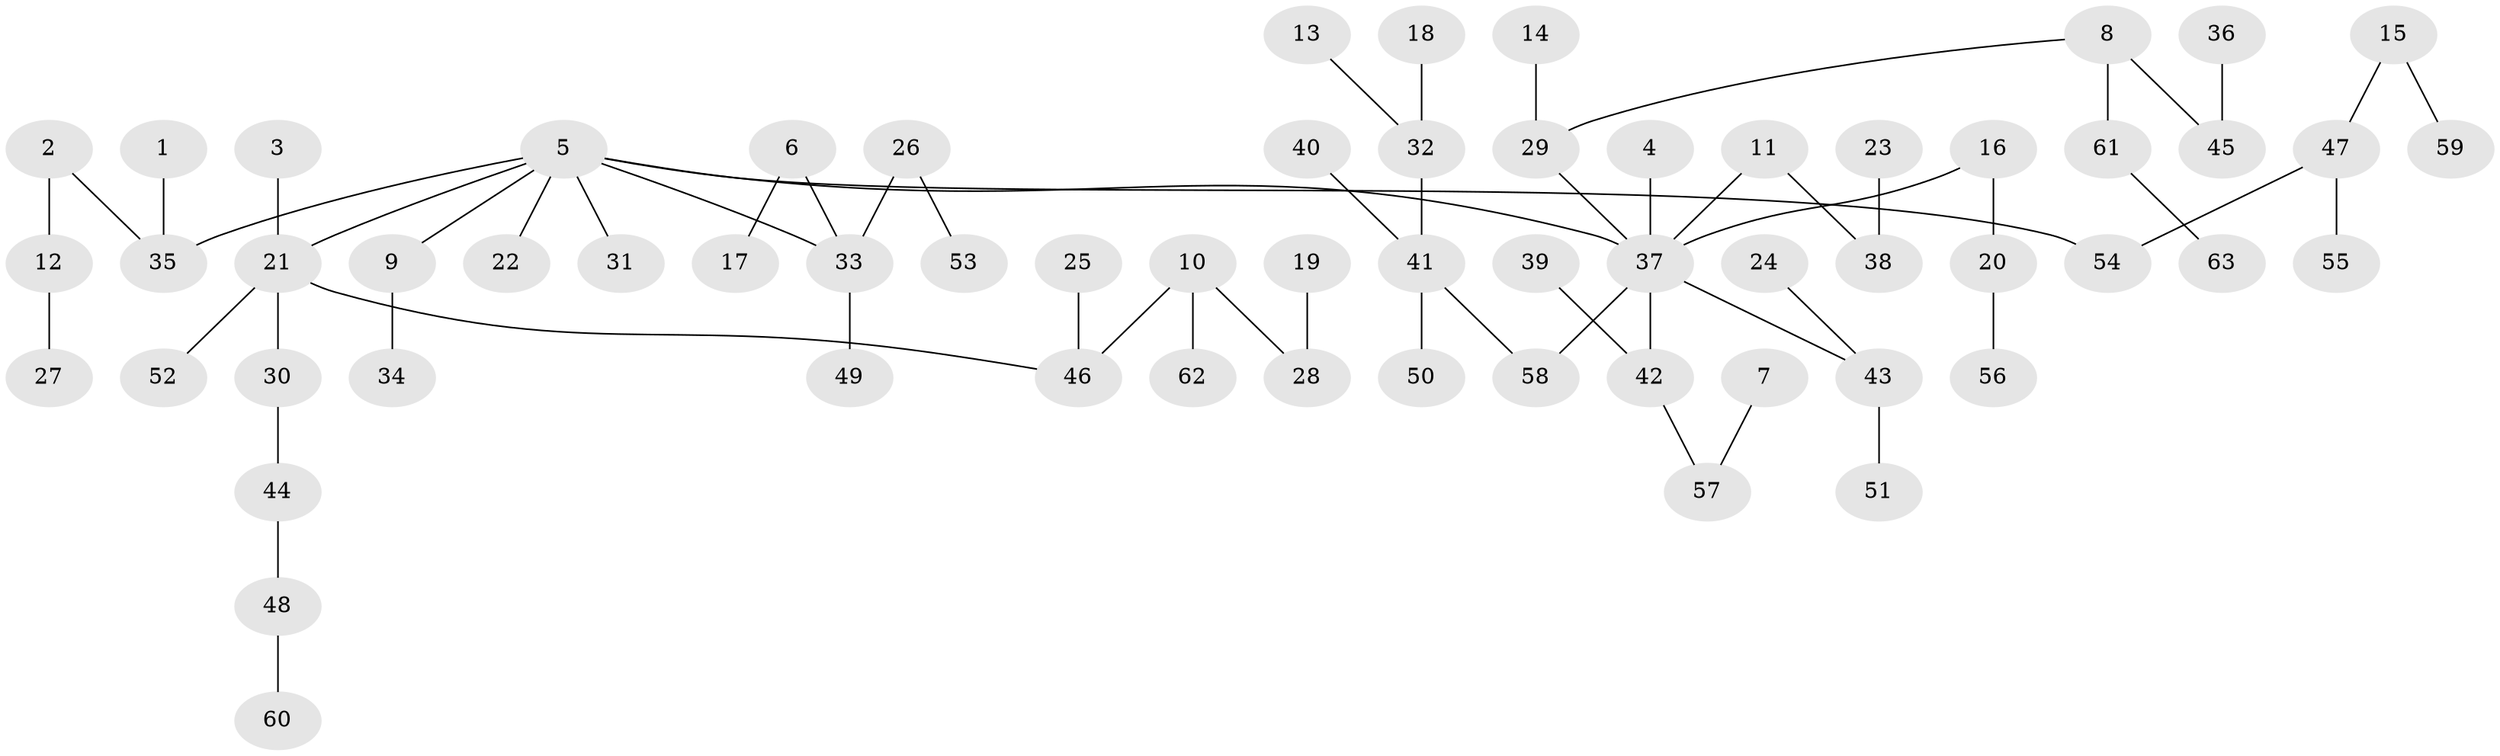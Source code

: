 // original degree distribution, {5: 0.032, 10: 0.008, 4: 0.072, 3: 0.144, 1: 0.464, 2: 0.28}
// Generated by graph-tools (version 1.1) at 2025/26/03/09/25 03:26:31]
// undirected, 63 vertices, 62 edges
graph export_dot {
graph [start="1"]
  node [color=gray90,style=filled];
  1;
  2;
  3;
  4;
  5;
  6;
  7;
  8;
  9;
  10;
  11;
  12;
  13;
  14;
  15;
  16;
  17;
  18;
  19;
  20;
  21;
  22;
  23;
  24;
  25;
  26;
  27;
  28;
  29;
  30;
  31;
  32;
  33;
  34;
  35;
  36;
  37;
  38;
  39;
  40;
  41;
  42;
  43;
  44;
  45;
  46;
  47;
  48;
  49;
  50;
  51;
  52;
  53;
  54;
  55;
  56;
  57;
  58;
  59;
  60;
  61;
  62;
  63;
  1 -- 35 [weight=1.0];
  2 -- 12 [weight=1.0];
  2 -- 35 [weight=1.0];
  3 -- 21 [weight=1.0];
  4 -- 37 [weight=1.0];
  5 -- 9 [weight=1.0];
  5 -- 21 [weight=1.0];
  5 -- 22 [weight=1.0];
  5 -- 31 [weight=1.0];
  5 -- 33 [weight=1.0];
  5 -- 35 [weight=1.0];
  5 -- 37 [weight=1.0];
  5 -- 54 [weight=1.0];
  6 -- 17 [weight=1.0];
  6 -- 33 [weight=1.0];
  7 -- 57 [weight=1.0];
  8 -- 29 [weight=1.0];
  8 -- 45 [weight=1.0];
  8 -- 61 [weight=1.0];
  9 -- 34 [weight=1.0];
  10 -- 28 [weight=1.0];
  10 -- 46 [weight=1.0];
  10 -- 62 [weight=1.0];
  11 -- 37 [weight=1.0];
  11 -- 38 [weight=1.0];
  12 -- 27 [weight=1.0];
  13 -- 32 [weight=1.0];
  14 -- 29 [weight=1.0];
  15 -- 47 [weight=1.0];
  15 -- 59 [weight=1.0];
  16 -- 20 [weight=1.0];
  16 -- 37 [weight=1.0];
  18 -- 32 [weight=1.0];
  19 -- 28 [weight=1.0];
  20 -- 56 [weight=1.0];
  21 -- 30 [weight=1.0];
  21 -- 46 [weight=1.0];
  21 -- 52 [weight=1.0];
  23 -- 38 [weight=1.0];
  24 -- 43 [weight=1.0];
  25 -- 46 [weight=1.0];
  26 -- 33 [weight=1.0];
  26 -- 53 [weight=1.0];
  29 -- 37 [weight=1.0];
  30 -- 44 [weight=1.0];
  32 -- 41 [weight=1.0];
  33 -- 49 [weight=1.0];
  36 -- 45 [weight=1.0];
  37 -- 42 [weight=1.0];
  37 -- 43 [weight=1.0];
  37 -- 58 [weight=1.0];
  39 -- 42 [weight=1.0];
  40 -- 41 [weight=1.0];
  41 -- 50 [weight=1.0];
  41 -- 58 [weight=1.0];
  42 -- 57 [weight=1.0];
  43 -- 51 [weight=1.0];
  44 -- 48 [weight=1.0];
  47 -- 54 [weight=1.0];
  47 -- 55 [weight=1.0];
  48 -- 60 [weight=1.0];
  61 -- 63 [weight=1.0];
}
